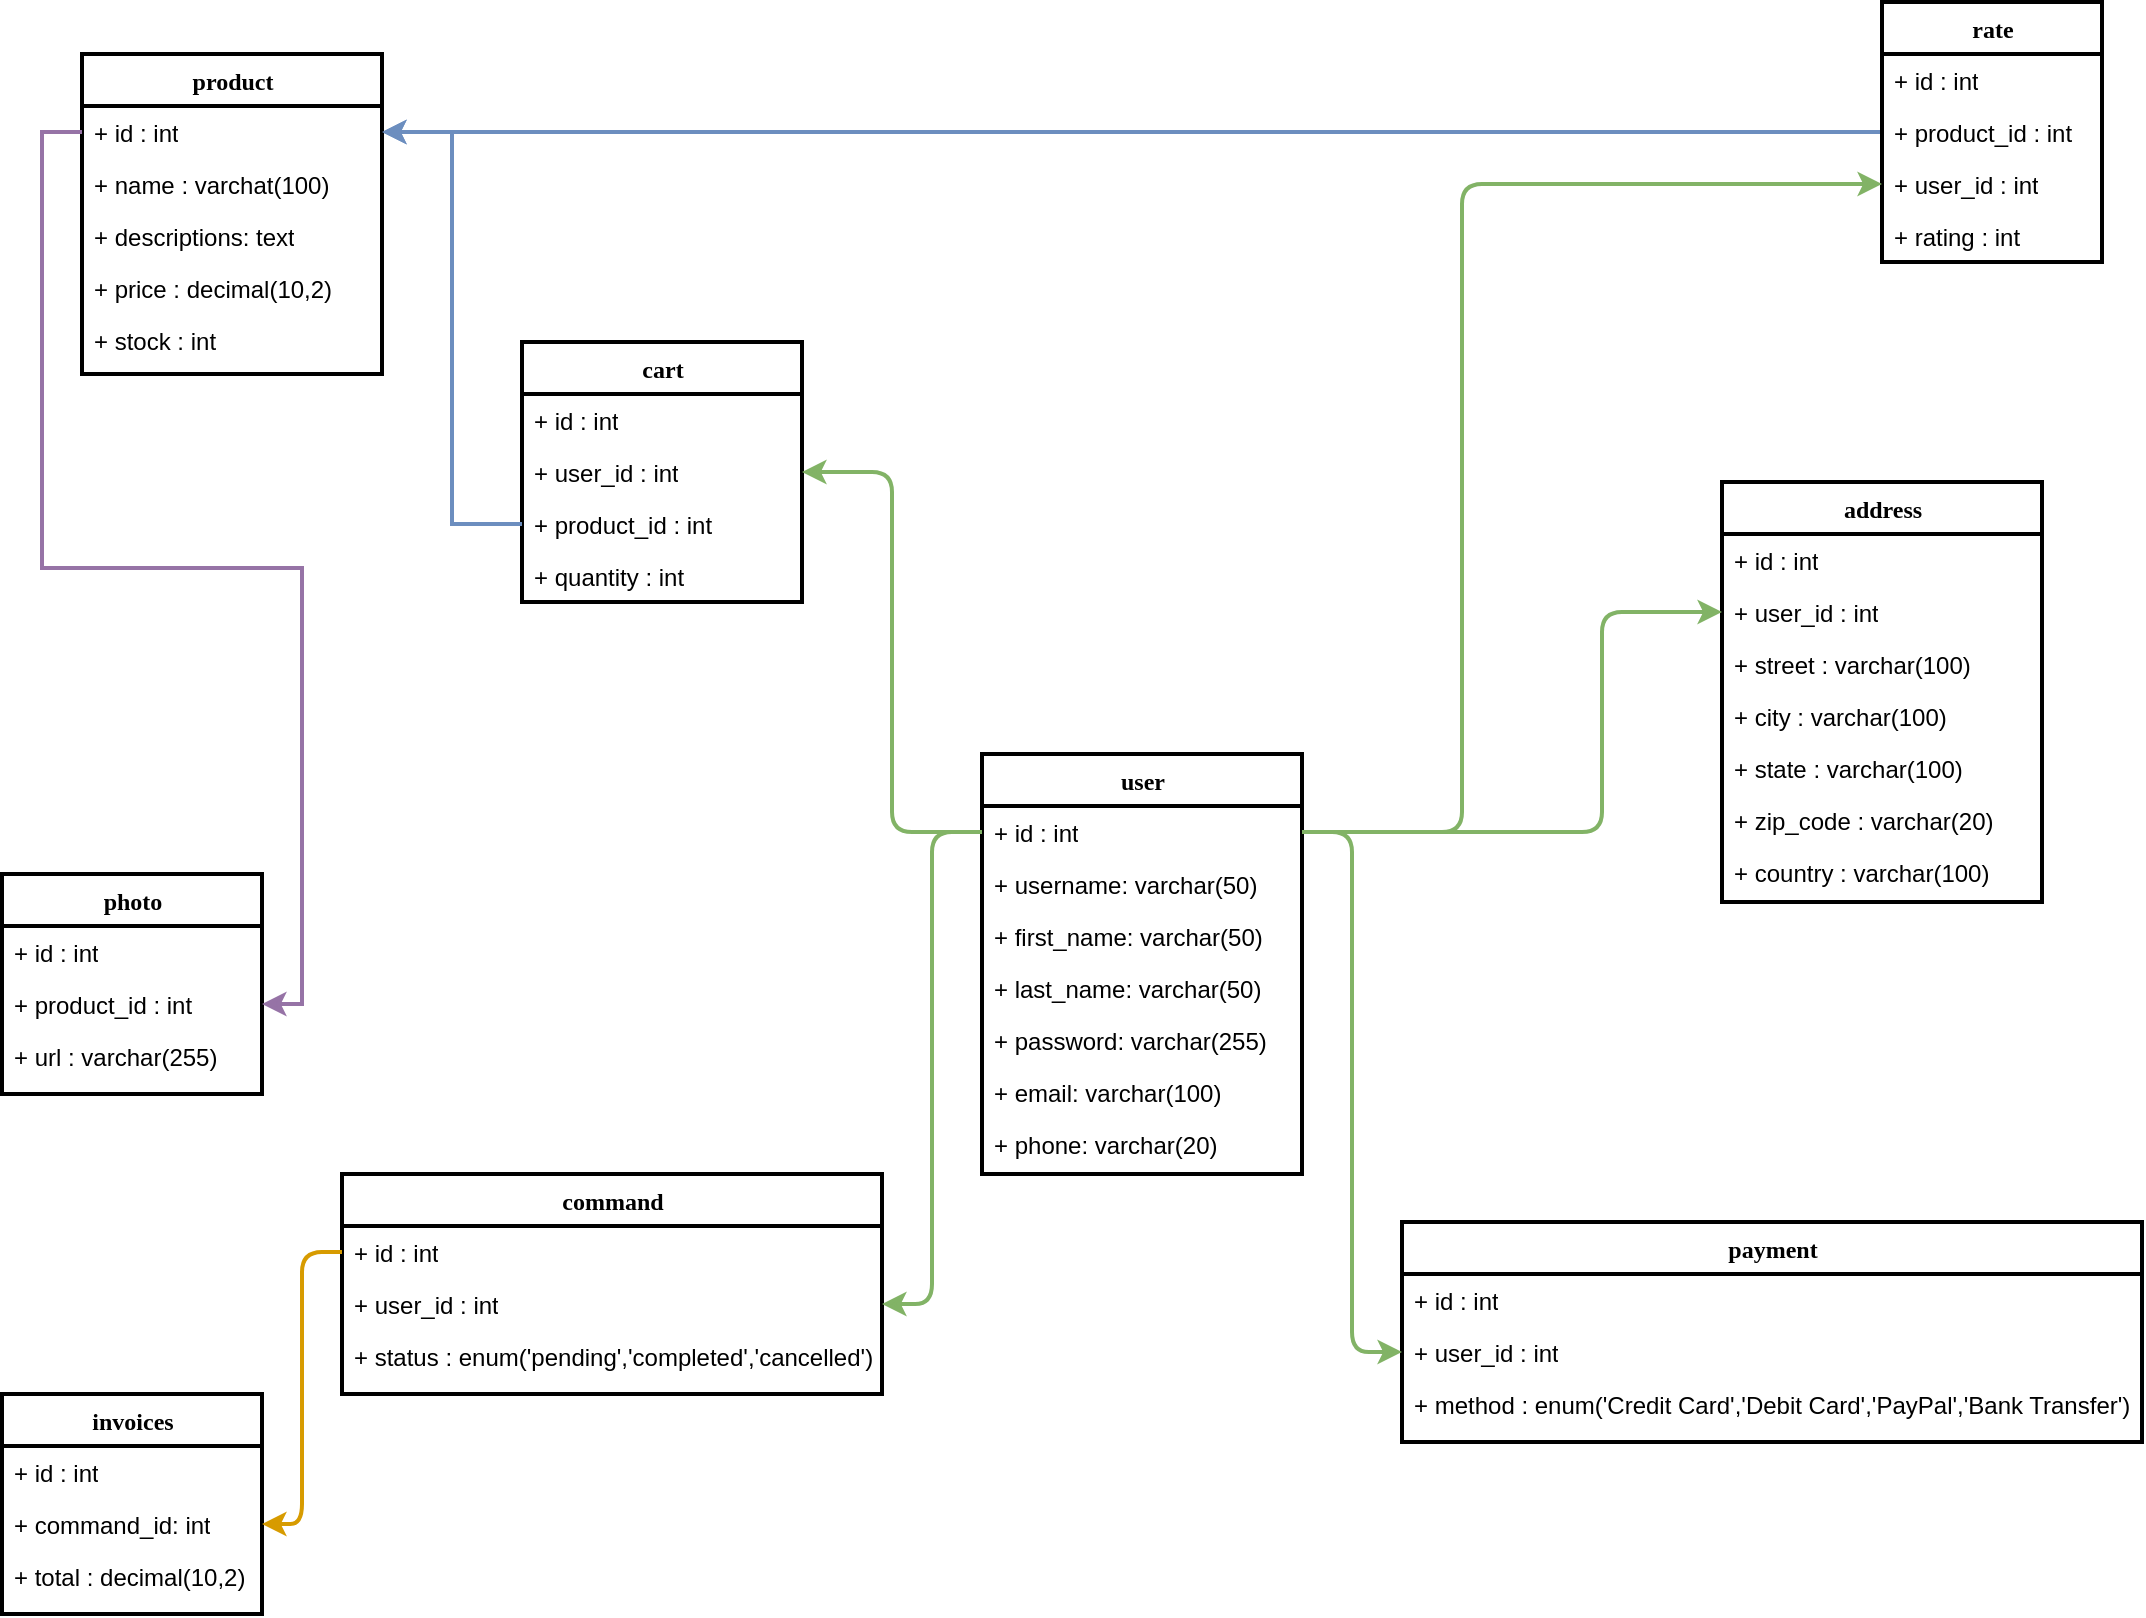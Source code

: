 <mxfile version="24.7.17">
  <diagram name="Page-1" id="9f46799a-70d6-7492-0946-bef42562c5a5">
    <mxGraphModel dx="1728" dy="622" grid="1" gridSize="10" guides="1" tooltips="1" connect="1" arrows="1" fold="1" page="1" pageScale="1" pageWidth="1100" pageHeight="850" background="none" math="0" shadow="0">
      <root>
        <mxCell id="0" />
        <mxCell id="1" parent="0" />
        <mxCell id="78961159f06e98e8-30" value="user" style="swimlane;html=1;fontStyle=1;align=center;verticalAlign=top;childLayout=stackLayout;horizontal=1;startSize=26;horizontalStack=0;resizeParent=1;resizeLast=0;collapsible=1;marginBottom=0;swimlaneFillColor=#ffffff;rounded=0;shadow=0;comic=0;labelBackgroundColor=none;strokeWidth=2;fillColor=none;fontFamily=Verdana;fontSize=12;" parent="1" vertex="1">
          <mxGeometry x="510" y="406" width="160" height="210" as="geometry">
            <mxRectangle x="430" y="83" width="70" height="30" as="alternateBounds" />
          </mxGeometry>
        </mxCell>
        <mxCell id="78961159f06e98e8-31" value="+ id : int" style="text;html=1;strokeColor=none;fillColor=none;align=left;verticalAlign=top;spacingLeft=4;spacingRight=4;whiteSpace=wrap;overflow=hidden;rotatable=0;points=[[0,0.5],[1,0.5]];portConstraint=eastwest;strokeWidth=2;" parent="78961159f06e98e8-30" vertex="1">
          <mxGeometry y="26" width="160" height="26" as="geometry" />
        </mxCell>
        <mxCell id="78961159f06e98e8-32" value="+ username: varchar(50&lt;span style=&quot;background-color: initial;&quot;&gt;)&lt;/span&gt;" style="text;html=1;strokeColor=none;fillColor=none;align=left;verticalAlign=top;spacingLeft=4;spacingRight=4;whiteSpace=wrap;overflow=hidden;rotatable=0;points=[[0,0.5],[1,0.5]];portConstraint=eastwest;strokeWidth=2;" parent="78961159f06e98e8-30" vertex="1">
          <mxGeometry y="52" width="160" height="26" as="geometry" />
        </mxCell>
        <mxCell id="78961159f06e98e8-33" value="+ first_name: varchar(50)" style="text;html=1;strokeColor=none;fillColor=none;align=left;verticalAlign=top;spacingLeft=4;spacingRight=4;whiteSpace=wrap;overflow=hidden;rotatable=0;points=[[0,0.5],[1,0.5]];portConstraint=eastwest;strokeWidth=2;" parent="78961159f06e98e8-30" vertex="1">
          <mxGeometry y="78" width="160" height="26" as="geometry" />
        </mxCell>
        <mxCell id="78961159f06e98e8-34" value="+ last_name: varchar(50)" style="text;html=1;strokeColor=none;fillColor=none;align=left;verticalAlign=top;spacingLeft=4;spacingRight=4;whiteSpace=wrap;overflow=hidden;rotatable=0;points=[[0,0.5],[1,0.5]];portConstraint=eastwest;strokeWidth=2;" parent="78961159f06e98e8-30" vertex="1">
          <mxGeometry y="104" width="160" height="26" as="geometry" />
        </mxCell>
        <mxCell id="78961159f06e98e8-36" value="+ password: varchar(255)" style="text;html=1;strokeColor=none;fillColor=none;align=left;verticalAlign=top;spacingLeft=4;spacingRight=4;whiteSpace=wrap;overflow=hidden;rotatable=0;points=[[0,0.5],[1,0.5]];portConstraint=eastwest;strokeWidth=2;" parent="78961159f06e98e8-30" vertex="1">
          <mxGeometry y="130" width="160" height="26" as="geometry" />
        </mxCell>
        <mxCell id="78961159f06e98e8-37" value="+ email: varchar(100&lt;span style=&quot;background-color: initial;&quot;&gt;)&lt;/span&gt;" style="text;html=1;strokeColor=none;fillColor=none;align=left;verticalAlign=top;spacingLeft=4;spacingRight=4;whiteSpace=wrap;overflow=hidden;rotatable=0;points=[[0,0.5],[1,0.5]];portConstraint=eastwest;strokeWidth=2;" parent="78961159f06e98e8-30" vertex="1">
          <mxGeometry y="156" width="160" height="26" as="geometry" />
        </mxCell>
        <mxCell id="re2WI-MJFtPJGZflficK-1" value="+ phone: varchar(20&lt;span style=&quot;background-color: initial;&quot;&gt;)&lt;/span&gt;" style="text;html=1;strokeColor=none;fillColor=none;align=left;verticalAlign=top;spacingLeft=4;spacingRight=4;whiteSpace=wrap;overflow=hidden;rotatable=0;points=[[0,0.5],[1,0.5]];portConstraint=eastwest;strokeWidth=2;" vertex="1" parent="78961159f06e98e8-30">
          <mxGeometry y="182" width="160" height="28" as="geometry" />
        </mxCell>
        <mxCell id="re2WI-MJFtPJGZflficK-2" value="cart" style="swimlane;html=1;fontStyle=1;align=center;verticalAlign=top;childLayout=stackLayout;horizontal=1;startSize=26;horizontalStack=0;resizeParent=1;resizeLast=0;collapsible=1;marginBottom=0;swimlaneFillColor=#ffffff;rounded=0;shadow=0;comic=0;labelBackgroundColor=none;strokeWidth=2;fillColor=none;fontFamily=Verdana;fontSize=12;" vertex="1" parent="1">
          <mxGeometry x="280" y="200" width="140" height="130" as="geometry">
            <mxRectangle x="430" y="83" width="70" height="30" as="alternateBounds" />
          </mxGeometry>
        </mxCell>
        <mxCell id="re2WI-MJFtPJGZflficK-3" value="+ id : int" style="text;html=1;strokeColor=none;fillColor=none;align=left;verticalAlign=top;spacingLeft=4;spacingRight=4;whiteSpace=wrap;overflow=hidden;rotatable=0;points=[[0,0.5],[1,0.5]];portConstraint=eastwest;strokeWidth=2;" vertex="1" parent="re2WI-MJFtPJGZflficK-2">
          <mxGeometry y="26" width="140" height="26" as="geometry" />
        </mxCell>
        <mxCell id="re2WI-MJFtPJGZflficK-10" value="+ user_id : int" style="text;html=1;strokeColor=none;fillColor=none;align=left;verticalAlign=top;spacingLeft=4;spacingRight=4;whiteSpace=wrap;overflow=hidden;rotatable=0;points=[[0,0.5],[1,0.5]];portConstraint=eastwest;strokeWidth=2;" vertex="1" parent="re2WI-MJFtPJGZflficK-2">
          <mxGeometry y="52" width="140" height="26" as="geometry" />
        </mxCell>
        <mxCell id="re2WI-MJFtPJGZflficK-84" value="+ product_id : int" style="text;html=1;strokeColor=none;fillColor=none;align=left;verticalAlign=top;spacingLeft=4;spacingRight=4;whiteSpace=wrap;overflow=hidden;rotatable=0;points=[[0,0.5],[1,0.5]];portConstraint=eastwest;strokeWidth=2;" vertex="1" parent="re2WI-MJFtPJGZflficK-2">
          <mxGeometry y="78" width="140" height="26" as="geometry" />
        </mxCell>
        <mxCell id="re2WI-MJFtPJGZflficK-85" value="+ quantity : int&amp;nbsp;" style="text;html=1;strokeColor=none;fillColor=none;align=left;verticalAlign=top;spacingLeft=4;spacingRight=4;whiteSpace=wrap;overflow=hidden;rotatable=0;points=[[0,0.5],[1,0.5]];portConstraint=eastwest;strokeWidth=2;" vertex="1" parent="re2WI-MJFtPJGZflficK-2">
          <mxGeometry y="104" width="140" height="26" as="geometry" />
        </mxCell>
        <mxCell id="re2WI-MJFtPJGZflficK-12" value="address" style="swimlane;html=1;fontStyle=1;align=center;verticalAlign=top;childLayout=stackLayout;horizontal=1;startSize=26;horizontalStack=0;resizeParent=1;resizeLast=0;collapsible=1;marginBottom=0;swimlaneFillColor=#ffffff;rounded=0;shadow=0;comic=0;labelBackgroundColor=none;strokeWidth=2;fillColor=none;fontFamily=Verdana;fontSize=12;" vertex="1" parent="1">
          <mxGeometry x="880" y="270" width="160" height="210" as="geometry">
            <mxRectangle x="430" y="83" width="70" height="30" as="alternateBounds" />
          </mxGeometry>
        </mxCell>
        <mxCell id="re2WI-MJFtPJGZflficK-13" value="+ id : int" style="text;html=1;strokeColor=none;fillColor=none;align=left;verticalAlign=top;spacingLeft=4;spacingRight=4;whiteSpace=wrap;overflow=hidden;rotatable=0;points=[[0,0.5],[1,0.5]];portConstraint=eastwest;strokeWidth=2;" vertex="1" parent="re2WI-MJFtPJGZflficK-12">
          <mxGeometry y="26" width="160" height="26" as="geometry" />
        </mxCell>
        <mxCell id="re2WI-MJFtPJGZflficK-14" value="+ user_id : int" style="text;html=1;strokeColor=none;fillColor=none;align=left;verticalAlign=top;spacingLeft=4;spacingRight=4;whiteSpace=wrap;overflow=hidden;rotatable=0;points=[[0,0.5],[1,0.5]];portConstraint=eastwest;strokeWidth=2;" vertex="1" parent="re2WI-MJFtPJGZflficK-12">
          <mxGeometry y="52" width="160" height="26" as="geometry" />
        </mxCell>
        <mxCell id="re2WI-MJFtPJGZflficK-15" value="+ street : varchar(100)" style="text;html=1;strokeColor=none;fillColor=none;align=left;verticalAlign=top;spacingLeft=4;spacingRight=4;whiteSpace=wrap;overflow=hidden;rotatable=0;points=[[0,0.5],[1,0.5]];portConstraint=eastwest;strokeWidth=2;" vertex="1" parent="re2WI-MJFtPJGZflficK-12">
          <mxGeometry y="78" width="160" height="26" as="geometry" />
        </mxCell>
        <mxCell id="re2WI-MJFtPJGZflficK-16" value="+ city : varchar(100)" style="text;html=1;strokeColor=none;fillColor=none;align=left;verticalAlign=top;spacingLeft=4;spacingRight=4;whiteSpace=wrap;overflow=hidden;rotatable=0;points=[[0,0.5],[1,0.5]];portConstraint=eastwest;strokeWidth=2;" vertex="1" parent="re2WI-MJFtPJGZflficK-12">
          <mxGeometry y="104" width="160" height="26" as="geometry" />
        </mxCell>
        <mxCell id="re2WI-MJFtPJGZflficK-17" value="+ state : varchar(100)" style="text;html=1;strokeColor=none;fillColor=none;align=left;verticalAlign=top;spacingLeft=4;spacingRight=4;whiteSpace=wrap;overflow=hidden;rotatable=0;points=[[0,0.5],[1,0.5]];portConstraint=eastwest;strokeWidth=2;" vertex="1" parent="re2WI-MJFtPJGZflficK-12">
          <mxGeometry y="130" width="160" height="26" as="geometry" />
        </mxCell>
        <mxCell id="re2WI-MJFtPJGZflficK-18" value="+ zip_code : varchar(20)" style="text;html=1;strokeColor=none;fillColor=none;align=left;verticalAlign=top;spacingLeft=4;spacingRight=4;whiteSpace=wrap;overflow=hidden;rotatable=0;points=[[0,0.5],[1,0.5]];portConstraint=eastwest;strokeWidth=2;" vertex="1" parent="re2WI-MJFtPJGZflficK-12">
          <mxGeometry y="156" width="160" height="26" as="geometry" />
        </mxCell>
        <mxCell id="re2WI-MJFtPJGZflficK-19" value="+ country : varchar(100)" style="text;html=1;strokeColor=none;fillColor=none;align=left;verticalAlign=top;spacingLeft=4;spacingRight=4;whiteSpace=wrap;overflow=hidden;rotatable=0;points=[[0,0.5],[1,0.5]];portConstraint=eastwest;strokeWidth=2;" vertex="1" parent="re2WI-MJFtPJGZflficK-12">
          <mxGeometry y="182" width="160" height="26" as="geometry" />
        </mxCell>
        <mxCell id="re2WI-MJFtPJGZflficK-22" value="payment" style="swimlane;html=1;fontStyle=1;align=center;verticalAlign=top;childLayout=stackLayout;horizontal=1;startSize=26;horizontalStack=0;resizeParent=1;resizeLast=0;collapsible=1;marginBottom=0;swimlaneFillColor=#ffffff;rounded=0;shadow=0;comic=0;labelBackgroundColor=none;strokeWidth=2;fillColor=none;fontFamily=Verdana;fontSize=12;" vertex="1" parent="1">
          <mxGeometry x="720" y="640" width="370" height="110" as="geometry">
            <mxRectangle x="430" y="83" width="70" height="30" as="alternateBounds" />
          </mxGeometry>
        </mxCell>
        <mxCell id="re2WI-MJFtPJGZflficK-23" value="+ id : int" style="text;html=1;strokeColor=none;fillColor=none;align=left;verticalAlign=top;spacingLeft=4;spacingRight=4;whiteSpace=wrap;overflow=hidden;rotatable=0;points=[[0,0.5],[1,0.5]];portConstraint=eastwest;strokeWidth=2;" vertex="1" parent="re2WI-MJFtPJGZflficK-22">
          <mxGeometry y="26" width="370" height="26" as="geometry" />
        </mxCell>
        <mxCell id="re2WI-MJFtPJGZflficK-24" value="+ user_id : int" style="text;html=1;strokeColor=none;fillColor=none;align=left;verticalAlign=top;spacingLeft=4;spacingRight=4;whiteSpace=wrap;overflow=hidden;rotatable=0;points=[[0,0.5],[1,0.5]];portConstraint=eastwest;strokeWidth=2;" vertex="1" parent="re2WI-MJFtPJGZflficK-22">
          <mxGeometry y="52" width="370" height="26" as="geometry" />
        </mxCell>
        <mxCell id="re2WI-MJFtPJGZflficK-25" value="+&amp;nbsp;&lt;span style=&quot;background-color: initial;&quot;&gt;method : enum(&#39;Credit Card&#39;,&#39;Debit Card&#39;,&#39;PayPal&#39;,&#39;Bank Transfer&#39;)&lt;/span&gt;" style="text;html=1;strokeColor=none;fillColor=none;align=left;verticalAlign=top;spacingLeft=4;spacingRight=4;whiteSpace=wrap;overflow=hidden;rotatable=0;points=[[0,0.5],[1,0.5]];portConstraint=eastwest;strokeWidth=2;" vertex="1" parent="re2WI-MJFtPJGZflficK-22">
          <mxGeometry y="78" width="370" height="32" as="geometry" />
        </mxCell>
        <mxCell id="re2WI-MJFtPJGZflficK-109" style="edgeStyle=orthogonalEdgeStyle;rounded=0;orthogonalLoop=1;jettySize=auto;html=1;entryX=1;entryY=0.5;entryDx=0;entryDy=0;fillColor=#dae8fc;strokeColor=#6c8ebf;strokeWidth=2;" edge="1" parent="1" source="re2WI-MJFtPJGZflficK-35" target="re2WI-MJFtPJGZflficK-48">
          <mxGeometry relative="1" as="geometry" />
        </mxCell>
        <mxCell id="re2WI-MJFtPJGZflficK-35" value="rate" style="swimlane;html=1;fontStyle=1;align=center;verticalAlign=top;childLayout=stackLayout;horizontal=1;startSize=26;horizontalStack=0;resizeParent=1;resizeLast=0;collapsible=1;marginBottom=0;swimlaneFillColor=#ffffff;rounded=0;shadow=0;comic=0;labelBackgroundColor=none;strokeWidth=2;fillColor=none;fontFamily=Verdana;fontSize=12;" vertex="1" parent="1">
          <mxGeometry x="960" y="30" width="110" height="130" as="geometry">
            <mxRectangle x="430" y="83" width="70" height="30" as="alternateBounds" />
          </mxGeometry>
        </mxCell>
        <mxCell id="re2WI-MJFtPJGZflficK-36" value="+ id : int" style="text;html=1;strokeColor=none;fillColor=none;align=left;verticalAlign=top;spacingLeft=4;spacingRight=4;whiteSpace=wrap;overflow=hidden;rotatable=0;points=[[0,0.5],[1,0.5]];portConstraint=eastwest;strokeWidth=2;" vertex="1" parent="re2WI-MJFtPJGZflficK-35">
          <mxGeometry y="26" width="110" height="26" as="geometry" />
        </mxCell>
        <mxCell id="re2WI-MJFtPJGZflficK-37" value="+ product_id : int" style="text;html=1;strokeColor=none;fillColor=none;align=left;verticalAlign=top;spacingLeft=4;spacingRight=4;whiteSpace=wrap;overflow=hidden;rotatable=0;points=[[0,0.5],[1,0.5]];portConstraint=eastwest;strokeWidth=2;" vertex="1" parent="re2WI-MJFtPJGZflficK-35">
          <mxGeometry y="52" width="110" height="26" as="geometry" />
        </mxCell>
        <mxCell id="re2WI-MJFtPJGZflficK-38" value="+ user_id : int" style="text;html=1;strokeColor=none;fillColor=none;align=left;verticalAlign=top;spacingLeft=4;spacingRight=4;whiteSpace=wrap;overflow=hidden;rotatable=0;points=[[0,0.5],[1,0.5]];portConstraint=eastwest;strokeWidth=2;" vertex="1" parent="re2WI-MJFtPJGZflficK-35">
          <mxGeometry y="78" width="110" height="26" as="geometry" />
        </mxCell>
        <mxCell id="re2WI-MJFtPJGZflficK-39" value="+ rating : int" style="text;html=1;strokeColor=none;fillColor=none;align=left;verticalAlign=top;spacingLeft=4;spacingRight=4;whiteSpace=wrap;overflow=hidden;rotatable=0;points=[[0,0.5],[1,0.5]];portConstraint=eastwest;strokeWidth=2;" vertex="1" parent="re2WI-MJFtPJGZflficK-35">
          <mxGeometry y="104" width="110" height="26" as="geometry" />
        </mxCell>
        <mxCell id="re2WI-MJFtPJGZflficK-47" value="product" style="swimlane;html=1;fontStyle=1;align=center;verticalAlign=top;childLayout=stackLayout;horizontal=1;startSize=26;horizontalStack=0;resizeParent=1;resizeLast=0;collapsible=1;marginBottom=0;swimlaneFillColor=#ffffff;rounded=0;shadow=0;comic=0;labelBackgroundColor=none;strokeWidth=2;fillColor=none;fontFamily=Verdana;fontSize=12;" vertex="1" parent="1">
          <mxGeometry x="60" y="56" width="150" height="160" as="geometry">
            <mxRectangle x="430" y="83" width="70" height="30" as="alternateBounds" />
          </mxGeometry>
        </mxCell>
        <mxCell id="re2WI-MJFtPJGZflficK-48" value="+ id : int" style="text;html=1;strokeColor=none;fillColor=none;align=left;verticalAlign=top;spacingLeft=4;spacingRight=4;whiteSpace=wrap;overflow=hidden;rotatable=0;points=[[0,0.5],[1,0.5]];portConstraint=eastwest;strokeWidth=2;" vertex="1" parent="re2WI-MJFtPJGZflficK-47">
          <mxGeometry y="26" width="150" height="26" as="geometry" />
        </mxCell>
        <mxCell id="re2WI-MJFtPJGZflficK-49" value="+ name : varchat(100)" style="text;html=1;strokeColor=none;fillColor=none;align=left;verticalAlign=top;spacingLeft=4;spacingRight=4;whiteSpace=wrap;overflow=hidden;rotatable=0;points=[[0,0.5],[1,0.5]];portConstraint=eastwest;strokeWidth=2;" vertex="1" parent="re2WI-MJFtPJGZflficK-47">
          <mxGeometry y="52" width="150" height="26" as="geometry" />
        </mxCell>
        <mxCell id="re2WI-MJFtPJGZflficK-50" value="+ descriptions: text" style="text;html=1;strokeColor=none;fillColor=none;align=left;verticalAlign=top;spacingLeft=4;spacingRight=4;whiteSpace=wrap;overflow=hidden;rotatable=0;points=[[0,0.5],[1,0.5]];portConstraint=eastwest;strokeWidth=2;" vertex="1" parent="re2WI-MJFtPJGZflficK-47">
          <mxGeometry y="78" width="150" height="26" as="geometry" />
        </mxCell>
        <mxCell id="re2WI-MJFtPJGZflficK-51" value="+ price : decimal(10,2)" style="text;html=1;strokeColor=none;fillColor=none;align=left;verticalAlign=top;spacingLeft=4;spacingRight=4;whiteSpace=wrap;overflow=hidden;rotatable=0;points=[[0,0.5],[1,0.5]];portConstraint=eastwest;strokeWidth=2;" vertex="1" parent="re2WI-MJFtPJGZflficK-47">
          <mxGeometry y="104" width="150" height="26" as="geometry" />
        </mxCell>
        <mxCell id="re2WI-MJFtPJGZflficK-57" value="+ stock : int" style="text;html=1;strokeColor=none;fillColor=none;align=left;verticalAlign=top;spacingLeft=4;spacingRight=4;whiteSpace=wrap;overflow=hidden;rotatable=0;points=[[0,0.5],[1,0.5]];portConstraint=eastwest;strokeWidth=2;" vertex="1" parent="re2WI-MJFtPJGZflficK-47">
          <mxGeometry y="130" width="150" height="26" as="geometry" />
        </mxCell>
        <mxCell id="re2WI-MJFtPJGZflficK-52" value="photo" style="swimlane;html=1;fontStyle=1;align=center;verticalAlign=top;childLayout=stackLayout;horizontal=1;startSize=26;horizontalStack=0;resizeParent=1;resizeLast=0;collapsible=1;marginBottom=0;swimlaneFillColor=#ffffff;rounded=0;shadow=0;comic=0;labelBackgroundColor=none;strokeWidth=2;fillColor=none;fontFamily=Verdana;fontSize=12;" vertex="1" parent="1">
          <mxGeometry x="20" y="466" width="130" height="110" as="geometry">
            <mxRectangle x="430" y="83" width="70" height="30" as="alternateBounds" />
          </mxGeometry>
        </mxCell>
        <mxCell id="re2WI-MJFtPJGZflficK-53" value="+ id : int" style="text;html=1;strokeColor=none;fillColor=none;align=left;verticalAlign=top;spacingLeft=4;spacingRight=4;whiteSpace=wrap;overflow=hidden;rotatable=0;points=[[0,0.5],[1,0.5]];portConstraint=eastwest;strokeWidth=2;" vertex="1" parent="re2WI-MJFtPJGZflficK-52">
          <mxGeometry y="26" width="130" height="26" as="geometry" />
        </mxCell>
        <mxCell id="re2WI-MJFtPJGZflficK-54" value="+ product_id : int" style="text;html=1;strokeColor=none;fillColor=none;align=left;verticalAlign=top;spacingLeft=4;spacingRight=4;whiteSpace=wrap;overflow=hidden;rotatable=0;points=[[0,0.5],[1,0.5]];portConstraint=eastwest;strokeWidth=2;" vertex="1" parent="re2WI-MJFtPJGZflficK-52">
          <mxGeometry y="52" width="130" height="26" as="geometry" />
        </mxCell>
        <mxCell id="re2WI-MJFtPJGZflficK-55" value="+ url : varchar(255&lt;span style=&quot;background-color: initial;&quot;&gt;)&lt;/span&gt;" style="text;html=1;strokeColor=none;fillColor=none;align=left;verticalAlign=top;spacingLeft=4;spacingRight=4;whiteSpace=wrap;overflow=hidden;rotatable=0;points=[[0,0.5],[1,0.5]];portConstraint=eastwest;strokeWidth=2;" vertex="1" parent="re2WI-MJFtPJGZflficK-52">
          <mxGeometry y="78" width="130" height="26" as="geometry" />
        </mxCell>
        <mxCell id="re2WI-MJFtPJGZflficK-64" value="invoices" style="swimlane;html=1;fontStyle=1;align=center;verticalAlign=top;childLayout=stackLayout;horizontal=1;startSize=26;horizontalStack=0;resizeParent=1;resizeLast=0;collapsible=1;marginBottom=0;swimlaneFillColor=#ffffff;rounded=0;shadow=0;comic=0;labelBackgroundColor=none;strokeWidth=2;fillColor=none;fontFamily=Verdana;fontSize=12;" vertex="1" parent="1">
          <mxGeometry x="20" y="726" width="130" height="110" as="geometry">
            <mxRectangle x="430" y="83" width="70" height="30" as="alternateBounds" />
          </mxGeometry>
        </mxCell>
        <mxCell id="re2WI-MJFtPJGZflficK-65" value="+ id : int" style="text;html=1;strokeColor=none;fillColor=none;align=left;verticalAlign=top;spacingLeft=4;spacingRight=4;whiteSpace=wrap;overflow=hidden;rotatable=0;points=[[0,0.5],[1,0.5]];portConstraint=eastwest;strokeWidth=2;" vertex="1" parent="re2WI-MJFtPJGZflficK-64">
          <mxGeometry y="26" width="130" height="26" as="geometry" />
        </mxCell>
        <mxCell id="re2WI-MJFtPJGZflficK-66" value="+ command_id: int" style="text;html=1;strokeColor=none;fillColor=none;align=left;verticalAlign=top;spacingLeft=4;spacingRight=4;whiteSpace=wrap;overflow=hidden;rotatable=0;points=[[0,0.5],[1,0.5]];portConstraint=eastwest;strokeWidth=2;" vertex="1" parent="re2WI-MJFtPJGZflficK-64">
          <mxGeometry y="52" width="130" height="26" as="geometry" />
        </mxCell>
        <mxCell id="re2WI-MJFtPJGZflficK-67" value="+ total : decimal(10,2)" style="text;html=1;strokeColor=none;fillColor=none;align=left;verticalAlign=top;spacingLeft=4;spacingRight=4;whiteSpace=wrap;overflow=hidden;rotatable=0;points=[[0,0.5],[1,0.5]];portConstraint=eastwest;strokeWidth=2;" vertex="1" parent="re2WI-MJFtPJGZflficK-64">
          <mxGeometry y="78" width="130" height="26" as="geometry" />
        </mxCell>
        <mxCell id="re2WI-MJFtPJGZflficK-69" value="command" style="swimlane;html=1;fontStyle=1;align=center;verticalAlign=top;childLayout=stackLayout;horizontal=1;startSize=26;horizontalStack=0;resizeParent=1;resizeLast=0;collapsible=1;marginBottom=0;swimlaneFillColor=#ffffff;rounded=0;shadow=0;comic=0;labelBackgroundColor=none;strokeWidth=2;fillColor=none;fontFamily=Verdana;fontSize=12;" vertex="1" parent="1">
          <mxGeometry x="190" y="616" width="270" height="110" as="geometry">
            <mxRectangle x="430" y="83" width="70" height="30" as="alternateBounds" />
          </mxGeometry>
        </mxCell>
        <mxCell id="re2WI-MJFtPJGZflficK-70" value="+ id : int" style="text;html=1;strokeColor=none;fillColor=none;align=left;verticalAlign=top;spacingLeft=4;spacingRight=4;whiteSpace=wrap;overflow=hidden;rotatable=0;points=[[0,0.5],[1,0.5]];portConstraint=eastwest;strokeWidth=2;" vertex="1" parent="re2WI-MJFtPJGZflficK-69">
          <mxGeometry y="26" width="270" height="26" as="geometry" />
        </mxCell>
        <mxCell id="re2WI-MJFtPJGZflficK-71" value="+ user_id : int" style="text;html=1;strokeColor=none;fillColor=none;align=left;verticalAlign=top;spacingLeft=4;spacingRight=4;whiteSpace=wrap;overflow=hidden;rotatable=0;points=[[0,0.5],[1,0.5]];portConstraint=eastwest;strokeWidth=2;" vertex="1" parent="re2WI-MJFtPJGZflficK-69">
          <mxGeometry y="52" width="270" height="26" as="geometry" />
        </mxCell>
        <mxCell id="re2WI-MJFtPJGZflficK-72" value="&lt;span style=&quot;background-color: initial;&quot;&gt;+&amp;nbsp;&lt;/span&gt;&lt;span style=&quot;background-color: initial;&quot;&gt;status : enum(&#39;pending&#39;,&#39;completed&#39;,&#39;cancelled&#39;)&lt;/span&gt;" style="text;html=1;strokeColor=none;fillColor=none;align=left;verticalAlign=top;spacingLeft=4;spacingRight=4;whiteSpace=wrap;overflow=hidden;rotatable=0;points=[[0,0.5],[1,0.5]];portConstraint=eastwest;strokeWidth=2;" vertex="1" parent="re2WI-MJFtPJGZflficK-69">
          <mxGeometry y="78" width="270" height="26" as="geometry" />
        </mxCell>
        <mxCell id="re2WI-MJFtPJGZflficK-99" style="edgeStyle=orthogonalEdgeStyle;rounded=1;orthogonalLoop=1;jettySize=auto;html=1;elbow=vertical;curved=0;fillColor=#d5e8d4;strokeColor=#82b366;strokeWidth=2;" edge="1" parent="1" source="78961159f06e98e8-31" target="re2WI-MJFtPJGZflficK-71">
          <mxGeometry relative="1" as="geometry" />
        </mxCell>
        <mxCell id="re2WI-MJFtPJGZflficK-100" style="edgeStyle=orthogonalEdgeStyle;rounded=1;orthogonalLoop=1;jettySize=auto;html=1;elbow=vertical;curved=0;fillColor=#ffe6cc;strokeColor=#d79b00;strokeWidth=2;" edge="1" parent="1" source="re2WI-MJFtPJGZflficK-70" target="re2WI-MJFtPJGZflficK-66">
          <mxGeometry relative="1" as="geometry" />
        </mxCell>
        <mxCell id="re2WI-MJFtPJGZflficK-101" style="edgeStyle=orthogonalEdgeStyle;rounded=1;orthogonalLoop=1;jettySize=auto;html=1;elbow=vertical;curved=0;fillColor=#d5e8d4;strokeColor=#82b366;strokeWidth=2;" edge="1" parent="1" source="78961159f06e98e8-31" target="re2WI-MJFtPJGZflficK-24">
          <mxGeometry relative="1" as="geometry" />
        </mxCell>
        <mxCell id="re2WI-MJFtPJGZflficK-106" style="edgeStyle=orthogonalEdgeStyle;rounded=1;orthogonalLoop=1;jettySize=auto;html=1;elbow=vertical;curved=0;fillColor=#d5e8d4;strokeColor=#82b366;strokeWidth=2;" edge="1" parent="1" source="78961159f06e98e8-31" target="re2WI-MJFtPJGZflficK-10">
          <mxGeometry relative="1" as="geometry" />
        </mxCell>
        <mxCell id="re2WI-MJFtPJGZflficK-107" style="edgeStyle=orthogonalEdgeStyle;rounded=0;orthogonalLoop=1;jettySize=auto;html=1;fillColor=#dae8fc;strokeColor=#6c8ebf;strokeWidth=2;" edge="1" parent="1" source="re2WI-MJFtPJGZflficK-84" target="re2WI-MJFtPJGZflficK-48">
          <mxGeometry relative="1" as="geometry" />
        </mxCell>
        <mxCell id="re2WI-MJFtPJGZflficK-110" style="edgeStyle=orthogonalEdgeStyle;rounded=0;orthogonalLoop=1;jettySize=auto;html=1;fillColor=#e1d5e7;strokeColor=#9673a6;strokeWidth=2;" edge="1" parent="1" source="re2WI-MJFtPJGZflficK-48" target="re2WI-MJFtPJGZflficK-54">
          <mxGeometry relative="1" as="geometry" />
        </mxCell>
        <mxCell id="re2WI-MJFtPJGZflficK-113" style="edgeStyle=orthogonalEdgeStyle;rounded=1;orthogonalLoop=1;jettySize=auto;html=1;curved=0;fillColor=#d5e8d4;strokeColor=#82b366;strokeWidth=2;" edge="1" parent="1" source="78961159f06e98e8-31" target="re2WI-MJFtPJGZflficK-14">
          <mxGeometry relative="1" as="geometry">
            <Array as="points">
              <mxPoint x="820" y="445" />
              <mxPoint x="820" y="335" />
            </Array>
          </mxGeometry>
        </mxCell>
        <mxCell id="re2WI-MJFtPJGZflficK-114" style="edgeStyle=orthogonalEdgeStyle;rounded=1;orthogonalLoop=1;jettySize=auto;html=1;curved=0;fillColor=#d5e8d4;strokeColor=#82b366;strokeWidth=2;" edge="1" parent="1" source="78961159f06e98e8-31" target="re2WI-MJFtPJGZflficK-38">
          <mxGeometry relative="1" as="geometry">
            <Array as="points">
              <mxPoint x="750" y="445" />
              <mxPoint x="750" y="121" />
            </Array>
          </mxGeometry>
        </mxCell>
      </root>
    </mxGraphModel>
  </diagram>
</mxfile>
